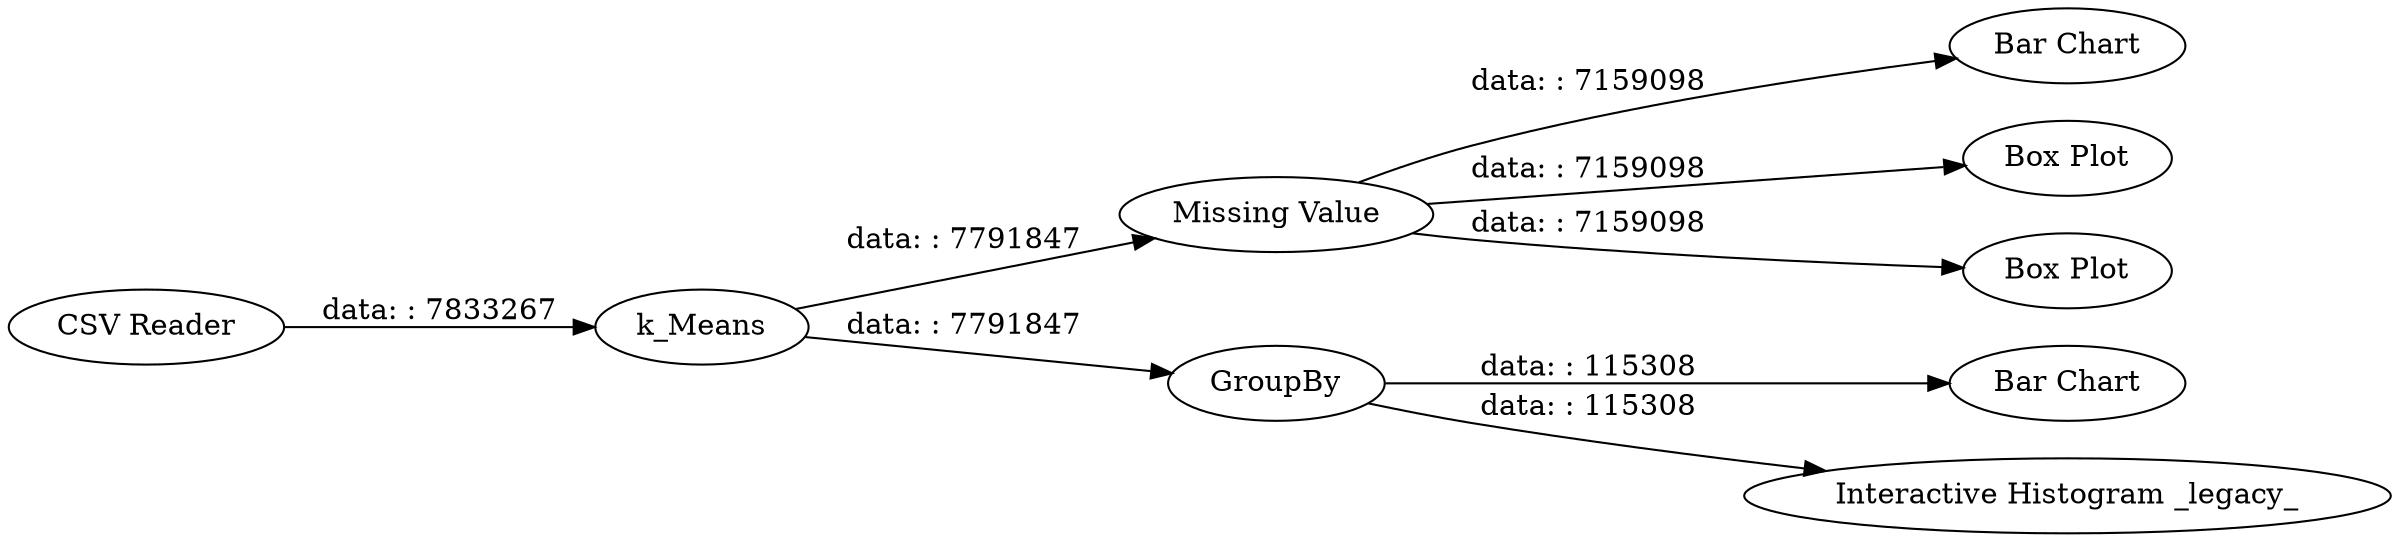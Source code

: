 digraph {
	"-8692318579759403984_10" [label="Bar Chart"]
	"-8692318579759403984_1" [label="CSV Reader"]
	"-8692318579759403984_12" [label="Missing Value"]
	"-8692318579759403984_11" [label="Bar Chart"]
	"-8692318579759403984_7" [label="Interactive Histogram _legacy_"]
	"-8692318579759403984_3" [label=k_Means]
	"-8692318579759403984_6" [label=GroupBy]
	"-8692318579759403984_16" [label="Box Plot"]
	"-8692318579759403984_15" [label="Box Plot"]
	"-8692318579759403984_3" -> "-8692318579759403984_6" [label="data: : 7791847"]
	"-8692318579759403984_12" -> "-8692318579759403984_16" [label="data: : 7159098"]
	"-8692318579759403984_6" -> "-8692318579759403984_10" [label="data: : 115308"]
	"-8692318579759403984_12" -> "-8692318579759403984_15" [label="data: : 7159098"]
	"-8692318579759403984_1" -> "-8692318579759403984_3" [label="data: : 7833267"]
	"-8692318579759403984_12" -> "-8692318579759403984_11" [label="data: : 7159098"]
	"-8692318579759403984_3" -> "-8692318579759403984_12" [label="data: : 7791847"]
	"-8692318579759403984_6" -> "-8692318579759403984_7" [label="data: : 115308"]
	rankdir=LR
}
